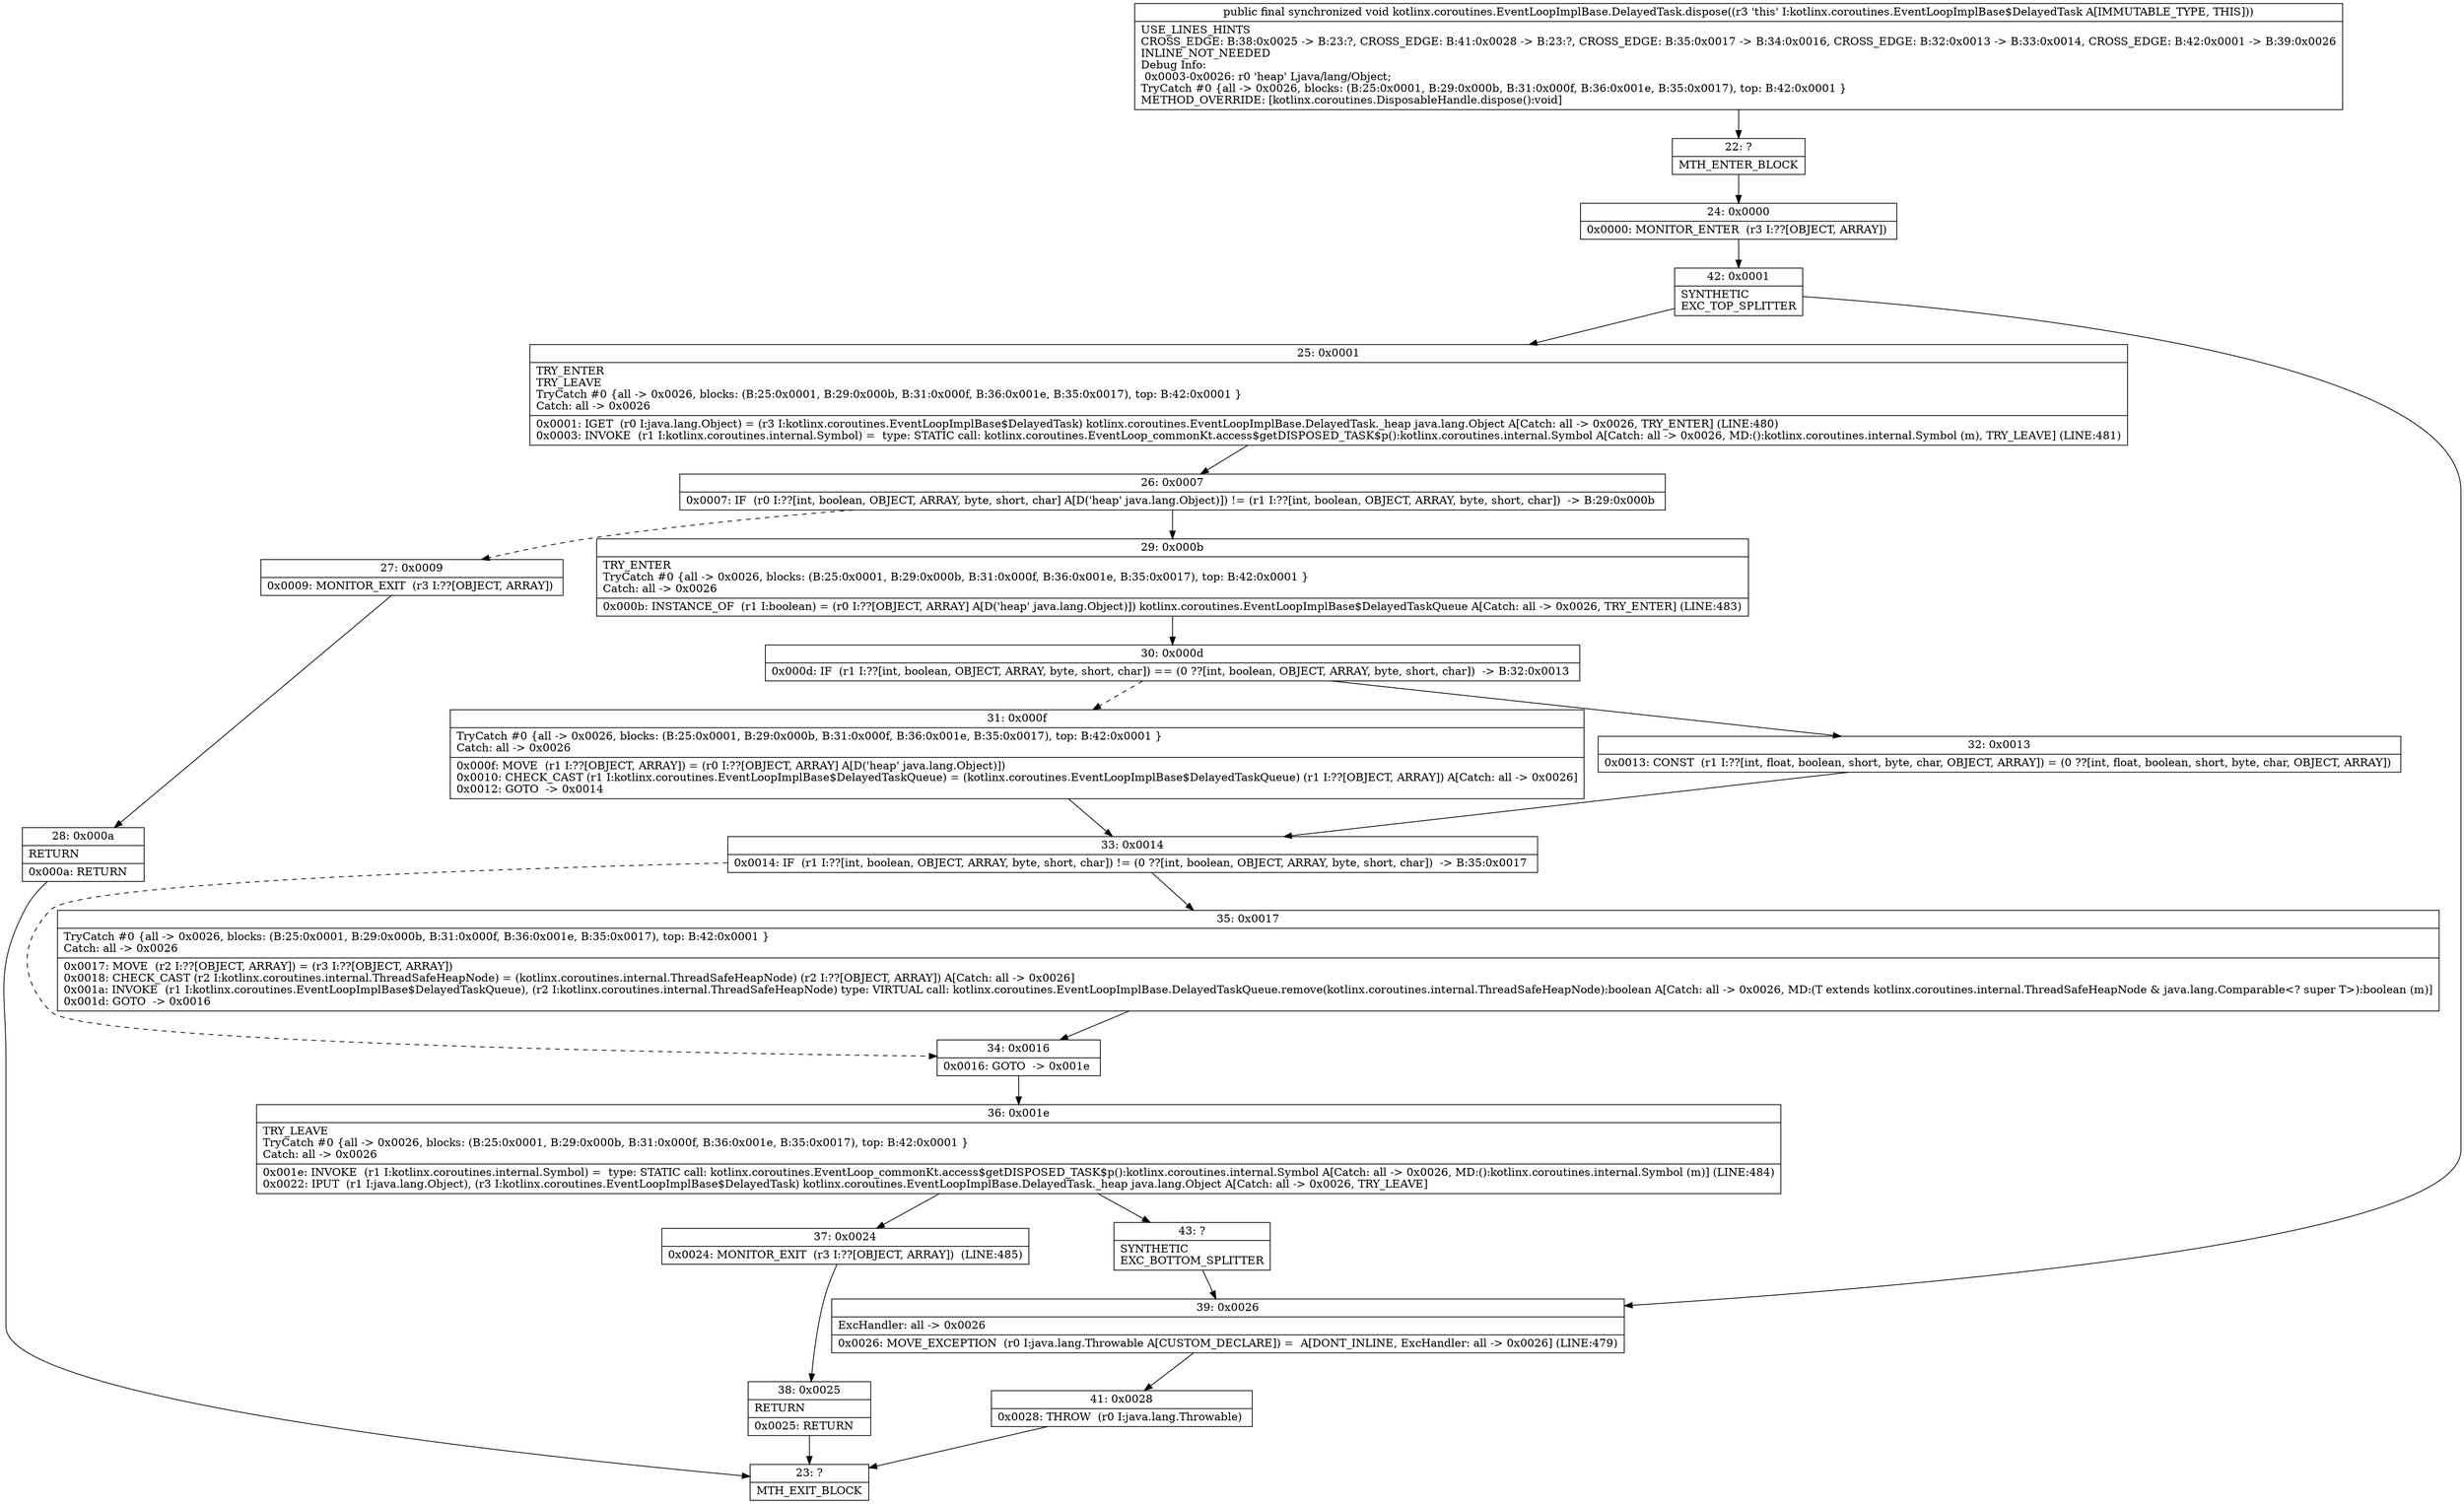digraph "CFG forkotlinx.coroutines.EventLoopImplBase.DelayedTask.dispose()V" {
Node_22 [shape=record,label="{22\:\ ?|MTH_ENTER_BLOCK\l}"];
Node_24 [shape=record,label="{24\:\ 0x0000|0x0000: MONITOR_ENTER  (r3 I:??[OBJECT, ARRAY]) \l}"];
Node_42 [shape=record,label="{42\:\ 0x0001|SYNTHETIC\lEXC_TOP_SPLITTER\l}"];
Node_25 [shape=record,label="{25\:\ 0x0001|TRY_ENTER\lTRY_LEAVE\lTryCatch #0 \{all \-\> 0x0026, blocks: (B:25:0x0001, B:29:0x000b, B:31:0x000f, B:36:0x001e, B:35:0x0017), top: B:42:0x0001 \}\lCatch: all \-\> 0x0026\l|0x0001: IGET  (r0 I:java.lang.Object) = (r3 I:kotlinx.coroutines.EventLoopImplBase$DelayedTask) kotlinx.coroutines.EventLoopImplBase.DelayedTask._heap java.lang.Object A[Catch: all \-\> 0x0026, TRY_ENTER] (LINE:480)\l0x0003: INVOKE  (r1 I:kotlinx.coroutines.internal.Symbol) =  type: STATIC call: kotlinx.coroutines.EventLoop_commonKt.access$getDISPOSED_TASK$p():kotlinx.coroutines.internal.Symbol A[Catch: all \-\> 0x0026, MD:():kotlinx.coroutines.internal.Symbol (m), TRY_LEAVE] (LINE:481)\l}"];
Node_26 [shape=record,label="{26\:\ 0x0007|0x0007: IF  (r0 I:??[int, boolean, OBJECT, ARRAY, byte, short, char] A[D('heap' java.lang.Object)]) != (r1 I:??[int, boolean, OBJECT, ARRAY, byte, short, char])  \-\> B:29:0x000b \l}"];
Node_27 [shape=record,label="{27\:\ 0x0009|0x0009: MONITOR_EXIT  (r3 I:??[OBJECT, ARRAY]) \l}"];
Node_28 [shape=record,label="{28\:\ 0x000a|RETURN\l|0x000a: RETURN   \l}"];
Node_23 [shape=record,label="{23\:\ ?|MTH_EXIT_BLOCK\l}"];
Node_29 [shape=record,label="{29\:\ 0x000b|TRY_ENTER\lTryCatch #0 \{all \-\> 0x0026, blocks: (B:25:0x0001, B:29:0x000b, B:31:0x000f, B:36:0x001e, B:35:0x0017), top: B:42:0x0001 \}\lCatch: all \-\> 0x0026\l|0x000b: INSTANCE_OF  (r1 I:boolean) = (r0 I:??[OBJECT, ARRAY] A[D('heap' java.lang.Object)]) kotlinx.coroutines.EventLoopImplBase$DelayedTaskQueue A[Catch: all \-\> 0x0026, TRY_ENTER] (LINE:483)\l}"];
Node_30 [shape=record,label="{30\:\ 0x000d|0x000d: IF  (r1 I:??[int, boolean, OBJECT, ARRAY, byte, short, char]) == (0 ??[int, boolean, OBJECT, ARRAY, byte, short, char])  \-\> B:32:0x0013 \l}"];
Node_31 [shape=record,label="{31\:\ 0x000f|TryCatch #0 \{all \-\> 0x0026, blocks: (B:25:0x0001, B:29:0x000b, B:31:0x000f, B:36:0x001e, B:35:0x0017), top: B:42:0x0001 \}\lCatch: all \-\> 0x0026\l|0x000f: MOVE  (r1 I:??[OBJECT, ARRAY]) = (r0 I:??[OBJECT, ARRAY] A[D('heap' java.lang.Object)]) \l0x0010: CHECK_CAST (r1 I:kotlinx.coroutines.EventLoopImplBase$DelayedTaskQueue) = (kotlinx.coroutines.EventLoopImplBase$DelayedTaskQueue) (r1 I:??[OBJECT, ARRAY]) A[Catch: all \-\> 0x0026]\l0x0012: GOTO  \-\> 0x0014 \l}"];
Node_33 [shape=record,label="{33\:\ 0x0014|0x0014: IF  (r1 I:??[int, boolean, OBJECT, ARRAY, byte, short, char]) != (0 ??[int, boolean, OBJECT, ARRAY, byte, short, char])  \-\> B:35:0x0017 \l}"];
Node_34 [shape=record,label="{34\:\ 0x0016|0x0016: GOTO  \-\> 0x001e \l}"];
Node_36 [shape=record,label="{36\:\ 0x001e|TRY_LEAVE\lTryCatch #0 \{all \-\> 0x0026, blocks: (B:25:0x0001, B:29:0x000b, B:31:0x000f, B:36:0x001e, B:35:0x0017), top: B:42:0x0001 \}\lCatch: all \-\> 0x0026\l|0x001e: INVOKE  (r1 I:kotlinx.coroutines.internal.Symbol) =  type: STATIC call: kotlinx.coroutines.EventLoop_commonKt.access$getDISPOSED_TASK$p():kotlinx.coroutines.internal.Symbol A[Catch: all \-\> 0x0026, MD:():kotlinx.coroutines.internal.Symbol (m)] (LINE:484)\l0x0022: IPUT  (r1 I:java.lang.Object), (r3 I:kotlinx.coroutines.EventLoopImplBase$DelayedTask) kotlinx.coroutines.EventLoopImplBase.DelayedTask._heap java.lang.Object A[Catch: all \-\> 0x0026, TRY_LEAVE]\l}"];
Node_37 [shape=record,label="{37\:\ 0x0024|0x0024: MONITOR_EXIT  (r3 I:??[OBJECT, ARRAY])  (LINE:485)\l}"];
Node_38 [shape=record,label="{38\:\ 0x0025|RETURN\l|0x0025: RETURN   \l}"];
Node_43 [shape=record,label="{43\:\ ?|SYNTHETIC\lEXC_BOTTOM_SPLITTER\l}"];
Node_35 [shape=record,label="{35\:\ 0x0017|TryCatch #0 \{all \-\> 0x0026, blocks: (B:25:0x0001, B:29:0x000b, B:31:0x000f, B:36:0x001e, B:35:0x0017), top: B:42:0x0001 \}\lCatch: all \-\> 0x0026\l|0x0017: MOVE  (r2 I:??[OBJECT, ARRAY]) = (r3 I:??[OBJECT, ARRAY]) \l0x0018: CHECK_CAST (r2 I:kotlinx.coroutines.internal.ThreadSafeHeapNode) = (kotlinx.coroutines.internal.ThreadSafeHeapNode) (r2 I:??[OBJECT, ARRAY]) A[Catch: all \-\> 0x0026]\l0x001a: INVOKE  (r1 I:kotlinx.coroutines.EventLoopImplBase$DelayedTaskQueue), (r2 I:kotlinx.coroutines.internal.ThreadSafeHeapNode) type: VIRTUAL call: kotlinx.coroutines.EventLoopImplBase.DelayedTaskQueue.remove(kotlinx.coroutines.internal.ThreadSafeHeapNode):boolean A[Catch: all \-\> 0x0026, MD:(T extends kotlinx.coroutines.internal.ThreadSafeHeapNode & java.lang.Comparable\<? super T\>):boolean (m)]\l0x001d: GOTO  \-\> 0x0016 \l}"];
Node_32 [shape=record,label="{32\:\ 0x0013|0x0013: CONST  (r1 I:??[int, float, boolean, short, byte, char, OBJECT, ARRAY]) = (0 ??[int, float, boolean, short, byte, char, OBJECT, ARRAY]) \l}"];
Node_39 [shape=record,label="{39\:\ 0x0026|ExcHandler: all \-\> 0x0026\l|0x0026: MOVE_EXCEPTION  (r0 I:java.lang.Throwable A[CUSTOM_DECLARE]) =  A[DONT_INLINE, ExcHandler: all \-\> 0x0026] (LINE:479)\l}"];
Node_41 [shape=record,label="{41\:\ 0x0028|0x0028: THROW  (r0 I:java.lang.Throwable) \l}"];
MethodNode[shape=record,label="{public final synchronized void kotlinx.coroutines.EventLoopImplBase.DelayedTask.dispose((r3 'this' I:kotlinx.coroutines.EventLoopImplBase$DelayedTask A[IMMUTABLE_TYPE, THIS]))  | USE_LINES_HINTS\lCROSS_EDGE: B:38:0x0025 \-\> B:23:?, CROSS_EDGE: B:41:0x0028 \-\> B:23:?, CROSS_EDGE: B:35:0x0017 \-\> B:34:0x0016, CROSS_EDGE: B:32:0x0013 \-\> B:33:0x0014, CROSS_EDGE: B:42:0x0001 \-\> B:39:0x0026\lINLINE_NOT_NEEDED\lDebug Info:\l  0x0003\-0x0026: r0 'heap' Ljava\/lang\/Object;\lTryCatch #0 \{all \-\> 0x0026, blocks: (B:25:0x0001, B:29:0x000b, B:31:0x000f, B:36:0x001e, B:35:0x0017), top: B:42:0x0001 \}\lMETHOD_OVERRIDE: [kotlinx.coroutines.DisposableHandle.dispose():void]\l}"];
MethodNode -> Node_22;Node_22 -> Node_24;
Node_24 -> Node_42;
Node_42 -> Node_25;
Node_42 -> Node_39;
Node_25 -> Node_26;
Node_26 -> Node_27[style=dashed];
Node_26 -> Node_29;
Node_27 -> Node_28;
Node_28 -> Node_23;
Node_29 -> Node_30;
Node_30 -> Node_31[style=dashed];
Node_30 -> Node_32;
Node_31 -> Node_33;
Node_33 -> Node_34[style=dashed];
Node_33 -> Node_35;
Node_34 -> Node_36;
Node_36 -> Node_37;
Node_36 -> Node_43;
Node_37 -> Node_38;
Node_38 -> Node_23;
Node_43 -> Node_39;
Node_35 -> Node_34;
Node_32 -> Node_33;
Node_39 -> Node_41;
Node_41 -> Node_23;
}

